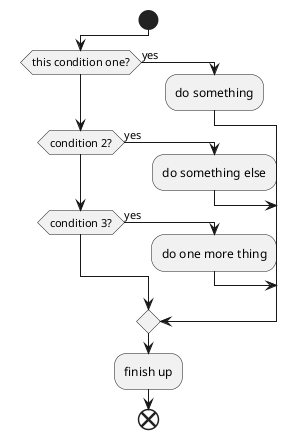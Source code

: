 @startuml
!pragma useVerticalIf on
start
  if (this condition one?) then (yes)
    :do something;
  elseif (condition 2?) then (yes)
    :do something else;
  elseif (condition 3?) then (yes)
    :do one more thing;
  else
  endif
:finish up;
end
@enduml
